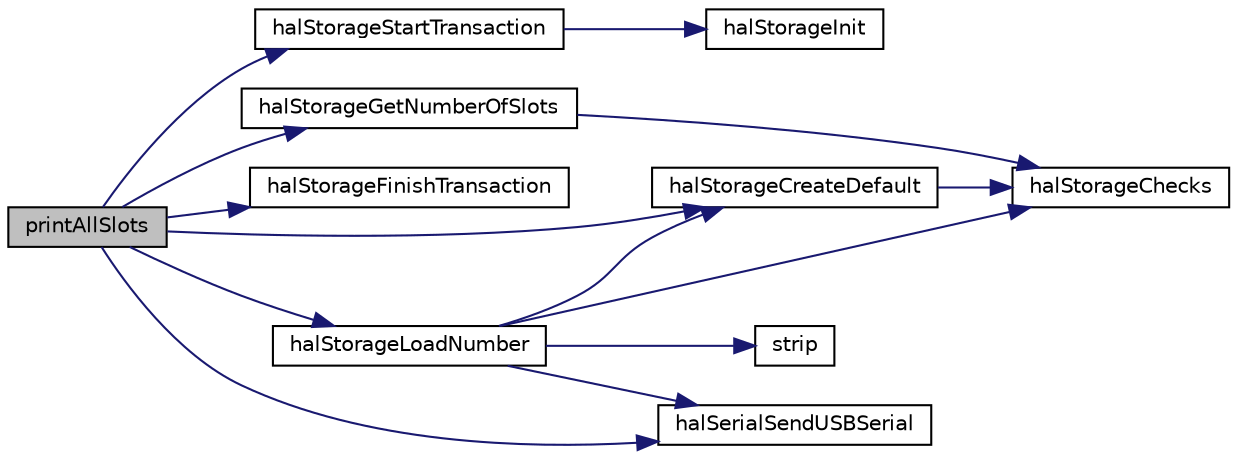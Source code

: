 digraph "printAllSlots"
{
  edge [fontname="Helvetica",fontsize="10",labelfontname="Helvetica",labelfontsize="10"];
  node [fontname="Helvetica",fontsize="10",shape=record];
  rankdir="LR";
  Node441 [label="printAllSlots",height=0.2,width=0.4,color="black", fillcolor="grey75", style="filled", fontcolor="black"];
  Node441 -> Node442 [color="midnightblue",fontsize="10",style="solid",fontname="Helvetica"];
  Node442 [label="halStorageStartTransaction",height=0.2,width=0.4,color="black", fillcolor="white", style="filled",URL="$hal__storage_8c.html#aead99606f84645b2bb6ae000461bf819",tooltip="Start a storage transaction. "];
  Node442 -> Node443 [color="midnightblue",fontsize="10",style="solid",fontname="Helvetica"];
  Node443 [label="halStorageInit",height=0.2,width=0.4,color="black", fillcolor="white", style="filled",URL="$hal__storage_8c.html#a606e5842dd354f1fb4a738ba95c6d5d1",tooltip="internal function to init the filesystem if handle is invalid "];
  Node441 -> Node444 [color="midnightblue",fontsize="10",style="solid",fontname="Helvetica"];
  Node444 [label="halStorageGetNumberOfSlots",height=0.2,width=0.4,color="black", fillcolor="white", style="filled",URL="$hal__storage_8c.html#a7e0a934f829b47e2445189dd95e962d6",tooltip="Get the number of stored slots. "];
  Node444 -> Node445 [color="midnightblue",fontsize="10",style="solid",fontname="Helvetica"];
  Node445 [label="halStorageChecks",height=0.2,width=0.4,color="black", fillcolor="white", style="filled",URL="$hal__storage_8c.html#a4b6566ef5b69c85d422df52435c95d36",tooltip="Internal helper to check for a valid WL handle and the correct tid. "];
  Node441 -> Node446 [color="midnightblue",fontsize="10",style="solid",fontname="Helvetica"];
  Node446 [label="halStorageFinishTransaction",height=0.2,width=0.4,color="black", fillcolor="white", style="filled",URL="$hal__storage_8c.html#a00b5db14e24d7ada8a42aa6b3f1a1cb7",tooltip="Finish a storage transaction. "];
  Node441 -> Node447 [color="midnightblue",fontsize="10",style="solid",fontname="Helvetica"];
  Node447 [label="halStorageCreateDefault",height=0.2,width=0.4,color="black", fillcolor="white", style="filled",URL="$hal__storage_8c.html#aed4beb2e1bd8cd78a201fbcb49958cba",tooltip="Create a new default slot. "];
  Node447 -> Node445 [color="midnightblue",fontsize="10",style="solid",fontname="Helvetica"];
  Node441 -> Node448 [color="midnightblue",fontsize="10",style="solid",fontname="Helvetica"];
  Node448 [label="halStorageLoadNumber",height=0.2,width=0.4,color="black", fillcolor="white", style="filled",URL="$hal__storage_8c.html#a670ba7fad19e9a70672d73897785712f",tooltip="Load a slot by a slot number (starting with 0) "];
  Node448 -> Node445 [color="midnightblue",fontsize="10",style="solid",fontname="Helvetica"];
  Node448 -> Node447 [color="midnightblue",fontsize="10",style="solid",fontname="Helvetica"];
  Node448 -> Node449 [color="midnightblue",fontsize="10",style="solid",fontname="Helvetica"];
  Node449 [label="strip",height=0.2,width=0.4,color="black", fillcolor="white", style="filled",URL="$hal__storage_8c.html#a76299b86e144434260dcab80323ec9da",tooltip="Strips away \r\t and \n. "];
  Node448 -> Node450 [color="midnightblue",fontsize="10",style="solid",fontname="Helvetica"];
  Node450 [label="halSerialSendUSBSerial",height=0.2,width=0.4,color="black", fillcolor="white", style="filled",URL="$hal__serial_8c.html#af78683f30da18cfc19c2c91006ec6155",tooltip="Send serial bytes to USB-Serial (USB-CDC) "];
  Node441 -> Node450 [color="midnightblue",fontsize="10",style="solid",fontname="Helvetica"];
}
